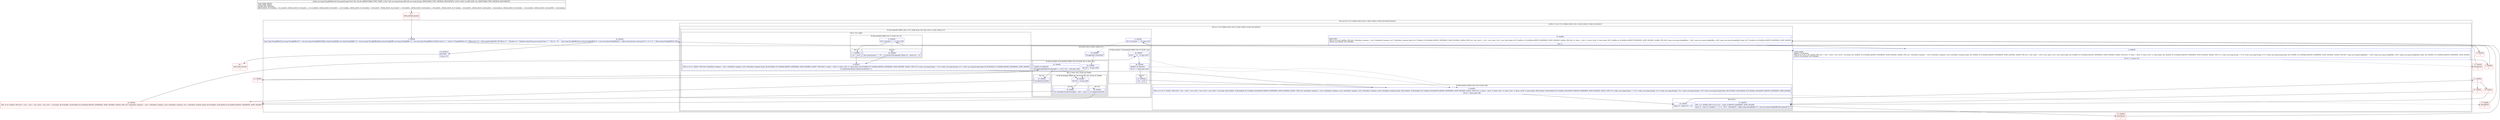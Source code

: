 digraph "CFG fordm.Ms.groupString(Ljava\/lang\/String;I)[Ljava\/lang\/StringBuffer;" {
subgraph cluster_Region_1003296576 {
label = "R(4:1|(3:(2:(1:7)(1:18)|8)(3:19|(1:23)(1:(1:29)(1:30))|(1:27))|(2:10|13)(0)|15)|32|33)";
node [shape=record,color=blue];
Node_1 [shape=record,label="{1\:\ 0x0000|ljava.lang.StringBuffer[] java.lang.StringBuffer[] r9 = new java.lang.StringBuffer[30]ljava.lang.StringBuffer java.lang.StringBuffer r8 = new java.lang.StringBuffer()ljava.lang.StringBuffer java.lang.StringBuffer r3 = new java.lang.StringBuffer(r15)lshort short r1 = (short) r15.length()lbyte r6 = 0lbyte byte r10 = (byte) getStringWidth(\"#0\")lbyte r5 = \-1lboolean r2 = falseljava.lang.String java.lang.String r7 = \"\"lint r0 = 0l}"];
subgraph cluster_LoopRegion_495075969 {
label = "LOOP:0: (3:(2:(1:7)(1:18)|8)(3:19|(1:23)(1:(1:29)(1:30))|(1:27))|(2:10|13)(0)|15)";
node [shape=record,color=blue];
Node_2 [shape=record,label="{2\:\ 0x0020|LOOP_START\lADDED_TO_REGION\lPHI: r0 r2 r5 r6 r7 r8l  0x0020: PHI (r0v1 'i' int) = (r0v0 'i' int), (r0v5 'i' int) binds: [B:1:0x0000, B:15:0x006a] A[DONT_GENERATE, DONT_INLINE]l  0x0020: PHI (r2v1 'isNewRow' boolean) = (r2v0 'isNewRow' boolean), (r2v6 'isNewRow' boolean) binds: [B:1:0x0000, B:15:0x006a] A[DONT_GENERATE, DONT_INLINE]l  0x0020: PHI (r5v1 'rows' byte) = (r5v0 'rows' byte), (r5v2 'rows' byte) binds: [B:1:0x0000, B:15:0x006a] A[DONT_GENERATE, DONT_INLINE]l  0x0020: PHI (r6v1 'tc' byte) = (r6v0 'tc' byte), (r6v3 'tc' byte) binds: [B:1:0x0000, B:15:0x006a] A[DONT_GENERATE, DONT_INLINE]l  0x0020: PHI (r7v1 'tcolor' java.lang.String) = (r7v0 'tcolor' java.lang.String), (r7v3 'tcolor' java.lang.String) binds: [B:1:0x0000, B:15:0x006a] A[DONT_GENERATE, DONT_INLINE]l  0x0020: PHI (r8v1 'temp' java.lang.StringBuffer) = (r8v0 'temp' java.lang.StringBuffer), (r8v3 'temp' java.lang.StringBuffer) binds: [B:1:0x0000, B:15:0x006a] A[DONT_GENERATE, DONT_INLINE]\lLOOP:0: B:2:0x0020\-\>B:15:0x006a\l|lif (r0 \< r1) goto L41l}"];
subgraph cluster_Region_1329386582 {
label = "R(3:(2:(1:7)(1:18)|8)(3:19|(1:23)(1:(1:29)(1:30))|(1:27))|(2:10|13)(0)|15)";
node [shape=record,color=blue];
subgraph cluster_IfRegion_358237951 {
label = "IF [B:4:0x003b] THEN: R(2:(1:7)(1:18)|8) ELSE: R(3:19|(1:23)(1:(1:29)(1:30))|(1:27))";
node [shape=record,color=blue];
Node_4 [shape=record,label="{4\:\ 0x003b|lif (r3.charAt(0) == '#') goto L43l}"];
subgraph cluster_Region_1705893343 {
label = "R(2:(1:7)(1:18)|8)";
node [shape=record,color=blue];
subgraph cluster_IfRegion_331783488 {
label = "IF [B:6:0x0044] THEN: R(1:7) ELSE: R(1:18)";
node [shape=record,color=blue];
Node_6 [shape=record,label="{6\:\ 0x0044|lif (r3.charAt(1) == 'n') goto L45l}"];
subgraph cluster_Region_127271642 {
label = "R(1:7)";
node [shape=record,color=blue];
Node_7 [shape=record,label="{7\:\ 0x0046|lr2 = truel}"];
}
subgraph cluster_Region_763206142 {
label = "R(1:18)";
node [shape=record,color=blue];
Node_18 [shape=record,label="{18\:\ 0x006d|ljava.lang.String r7 = \"#\" + r3.charAt(1)lr8.append(r7)lbyte r6 = (byte) (r6 + 1)l}"];
}
}
Node_8 [shape=record,label="{8\:\ 0x0047|PHI: r2 r6 r7l  0x0047: PHI (r2v8 'isNewRow' boolean) = (r2v1 'isNewRow' boolean), (r2v9 'isNewRow' boolean) binds: [B:18:0x006d, B:7:0x0046] A[DONT_GENERATE, DONT_INLINE]l  0x0047: PHI (r6v6 'tc' byte) = (r6v5 'tc' byte), (r6v1 'tc' byte) binds: [B:18:0x006d, B:7:0x0046] A[DONT_GENERATE, DONT_INLINE]l  0x0047: PHI (r7v5 'tcolor' java.lang.String) = (r7v4 'tcolor' java.lang.String), (r7v1 'tcolor' java.lang.String) binds: [B:18:0x006d, B:7:0x0046] A[DONT_GENERATE, DONT_INLINE]\l|lr3.deleteCharAt(0)lr3.deleteCharAt(0)lr0++l}"];
}
subgraph cluster_Region_558164935 {
label = "R(3:19|(1:23)(1:(1:29)(1:30))|(1:27))";
node [shape=record,color=blue];
Node_19 [shape=record,label="{19\:\ 0x0088|lr8.append(r3.charAt(0))l}"];
subgraph cluster_IfRegion_1927323576 {
label = "IF [B:20:0x0090, B:22:0x009e] THEN: R(1:23) ELSE: R(1:(1:29)(1:30))";
node [shape=record,color=blue];
Node_20 [shape=record,label="{20\:\ 0x0090|lif (r16 != 0) goto L56l}"];
Node_22 [shape=record,label="{22\:\ 0x009e|ADDED_TO_REGION\l|lif (getStringWidth(r8.toString()) \<= ((r10 * r6) + r16)) goto L58l}"];
subgraph cluster_Region_2107844856 {
label = "R(1:23)";
node [shape=record,color=blue];
Node_23 [shape=record,label="{23\:\ 0x00a0|lr3.deleteCharAt(0)l}"];
}
subgraph cluster_Region_1011682950 {
label = "R(1:(1:29)(1:30)) | ELSE_IF_CHAIN\l";
node [shape=record,color=blue];
subgraph cluster_IfRegion_64341825 {
label = "IF [B:28:0x00ad] THEN: R(1:29) ELSE: R(1:30) | ELSE_IF_CHAIN\l";
node [shape=record,color=blue];
Node_28 [shape=record,label="{28\:\ 0x00ad|lif (r16 != 0) goto L64l}"];
subgraph cluster_Region_1420396541 {
label = "R(1:29)";
node [shape=record,color=blue];
Node_29 [shape=record,label="{29\:\ 0x00af|lr0\-\-lr8.deleteCharAt(r8.length() \- 1)lr2 = truel}"];
}
subgraph cluster_Region_982115341 {
label = "R(1:30)";
node [shape=record,color=blue];
Node_30 [shape=record,label="{30\:\ 0x00bc|lr3.deleteCharAt(0)l}"];
}
}
}
}
subgraph cluster_IfRegion_382351307 {
label = "IF [B:25:0x00a7, B:26:0x00a9] THEN: R(1:27) ELSE: null";
node [shape=record,color=blue];
Node_25 [shape=record,label="{25\:\ 0x00a7|lif (r0 == (r1 \- 1)) goto L61l}"];
Node_26 [shape=record,label="{26\:\ 0x00a9|ADDED_TO_REGION\l|lif (r2 == false) goto L62l}"];
subgraph cluster_Region_1925851394 {
label = "R(1:27)";
node [shape=record,color=blue];
Node_27 [shape=record,label="{27\:\ 0x00ab|lr2 = truel}"];
}
}
}
}
subgraph cluster_IfRegion_143642339 {
label = "IF [B:9:0x0051] THEN: R(2:10|13) ELSE: R(0)";
node [shape=record,color=blue];
Node_9 [shape=record,label="{9\:\ 0x0051|PHI: r0 r2 r6 r7l  0x0051: PHI (r0v4 'i' int) = (r0v3 'i' int), (r0v3 'i' int), (r0v3 'i' int), (r0v6 'i' int) binds: [B:25:0x00a7, B:26:0x00a9, B:27:0x00ab, B:8:0x0047] A[DONT_GENERATE, DONT_INLINE]l  0x0051: PHI (r2v5 'isNewRow' boolean) = (r2v3 'isNewRow' boolean), (r2v3 'isNewRow' boolean), (r2v4 'isNewRow' boolean), (r2v8 'isNewRow' boolean) binds: [B:25:0x00a7, B:26:0x00a9, B:27:0x00ab, B:8:0x0047] A[DONT_GENERATE, DONT_INLINE]l  0x0051: PHI (r6v2 'tc' byte) = (r6v1 'tc' byte), (r6v1 'tc' byte), (r6v1 'tc' byte), (r6v6 'tc' byte) binds: [B:25:0x00a7, B:26:0x00a9, B:27:0x00ab, B:8:0x0047] A[DONT_GENERATE, DONT_INLINE]l  0x0051: PHI (r7v3 'tcolor' java.lang.String) = l  (r7v1 'tcolor' java.lang.String)l  (r7v1 'tcolor' java.lang.String)l  (r7v1 'tcolor' java.lang.String)l  (r7v5 'tcolor' java.lang.String)l binds: [B:25:0x00a7, B:26:0x00a9, B:27:0x00ab, B:8:0x0047] A[DONT_GENERATE, DONT_INLINE]\l|lif (r2 != false) goto L48l}"];
subgraph cluster_Region_555809248 {
label = "R(2:10|13)";
node [shape=record,color=blue];
Node_10 [shape=record,label="{10\:\ 0x0053|lbyte r5 = (byte) (r5 + 1)l}"];
Node_13 [shape=record,label="{13\:\ 0x005d|PHI: r11l  0x005d: PHI (r11v21 int) =  binds: [] A[DONT_GENERATE, DONT_INLINE]\l|lbyte r6 = (byte) (r7.length() == 0 ? 0 : 1)lr2 = falselr9[r5] = r8ljava.lang.StringBuffer r8 = new java.lang.StringBuffer()lr8.append(r7)l}"];
}
subgraph cluster_Region_661207525 {
label = "R(0)";
node [shape=record,color=blue];
}
}
Node_15 [shape=record,label="{15\:\ 0x006a|LOOP_END\lPHI: r2 r5 r6 r8l  0x006a: PHI (r2v6 'isNewRow' boolean) = (r2v5 'isNewRow' boolean), (r2v7 'isNewRow' boolean) binds: [B:17:0x006a, B:14:0x006a] A[DONT_GENERATE, DONT_INLINE]l  0x006a: PHI (r5v2 'rows' byte) = (r5v1 'rows' byte), (r5v3 'rows' byte) binds: [B:17:0x006a, B:14:0x006a] A[DONT_GENERATE, DONT_INLINE]l  0x006a: PHI (r6v3 'tc' byte) = (r6v2 'tc' byte), (r6v4 'tc' byte) binds: [B:17:0x006a, B:14:0x006a] A[DONT_GENERATE, DONT_INLINE]l  0x006a: PHI (r8v3 'temp' java.lang.StringBuffer) = (r8v1 'temp' java.lang.StringBuffer), (r8v5 'temp' java.lang.StringBuffer) binds: [B:17:0x006a, B:14:0x006a] A[DONT_GENERATE, DONT_INLINE]\lLOOP:0: B:2:0x0020\-\>B:15:0x006a\l|lr0++l}"];
}
}
Node_32 [shape=record,label="{32\:\ 0x0022|ljava.lang.StringBuffer[] java.lang.StringBuffer[] r4 = new java.lang.StringBuffer[r5 + 1]ljava.lang.System.arraycopy(r9, 0, r4, 0, r5 + 1)l(java.lang.StringBuffer[]) nulll}"];
Node_33 [shape=record,label="{33\:\ 0x0033|RETURN\l|lreturn r4l}"];
}
Node_0 [shape=record,color=red,label="{0\:\ ?|MTH_ENTER_BLOCK\l|l}"];
Node_3 [shape=record,color=red,label="{3\:\ 0x0034|l}"];
Node_5 [shape=record,color=red,label="{5\:\ 0x003d|l}"];
Node_11 [shape=record,color=red,label="{11\:\ 0x005a|l}"];
Node_12 [shape=record,color=red,label="{12\:\ 0x005c|l}"];
Node_14 [shape=record,color=red,label="{14\:\ 0x006a|SYNTHETIC\l|l}"];
Node_16 [shape=record,color=red,label="{16\:\ 0x00c1|l}"];
Node_17 [shape=record,color=red,label="{17\:\ 0x006a|SYNTHETIC\l|l}"];
Node_21 [shape=record,color=red,label="{21\:\ 0x0092|l}"];
Node_24 [shape=record,color=red,label="{24\:\ 0x00a4|PHI: r0 r2l  0x00a4: PHI (r0v3 'i' int) = (r0v1 'i' int), (r0v2 'i' int), (r0v1 'i' int) binds: [B:30:0x00bc, B:29:0x00af, B:23:0x00a0] A[DONT_GENERATE, DONT_INLINE]l  0x00a4: PHI (r2v3 'isNewRow' boolean) = (r2v1 'isNewRow' boolean), (r2v2 'isNewRow' boolean), (r2v1 'isNewRow' boolean) binds: [B:30:0x00bc, B:29:0x00af, B:23:0x00a0] A[DONT_GENERATE, DONT_INLINE]\l|l}"];
Node_31 [shape=record,color=red,label="{31\:\ 0x0022|SYNTHETIC\l|l}"];
Node_34 [shape=record,color=red,label="{34\:\ ?|MTH_EXIT_BLOCK\l|l}"];
MethodNode[shape=record,label="{public java.lang.StringBuffer[] dm.Ms.groupString((r14v0 'this' dm.Ms A[IMMUTABLE_TYPE, THIS]), (r15v0 'info' java.lang.String A[D('info' java.lang.String), IMMUTABLE_TYPE, METHOD_ARGUMENT]), (r16v0 'width' int A[D('width' int), IMMUTABLE_TYPE, METHOD_ARGUMENT]))  | USE_LINES_HINTS\lTYPE_VARS: EMPTY\lINLINE_NOT_NEEDED\lBACK_EDGE: B:15:0x006a \-\> B:2:0x0020, CROSS_EDGE: B:16:0x00c1 \-\> B:13:0x005d, CROSS_EDGE: B:9:0x0051 \-\> B:15:0x006a, CROSS_EDGE: B:18:0x006d \-\> B:8:0x0047, CROSS_EDGE: B:25:0x00a7 \-\> B:9:0x0051, CROSS_EDGE: B:26:0x00a9 \-\> B:9:0x0051, CROSS_EDGE: B:27:0x00ab \-\> B:9:0x0051, CROSS_EDGE: B:29:0x00af \-\> B:24:0x00a4, CROSS_EDGE: B:30:0x00bc \-\> B:24:0x00a4, CROSS_EDGE: B:20:0x0090 \-\> B:28:0x00ad\l}"];
MethodNode -> Node_0;
Node_1 -> Node_2;
Node_2 -> Node_3;
Node_2 -> Node_31[style=dashed];
Node_4 -> Node_5;
Node_4 -> Node_19[style=dashed];
Node_6 -> Node_7;
Node_6 -> Node_18[style=dashed];
Node_7 -> Node_8;
Node_18 -> Node_8;
Node_8 -> Node_9;
Node_19 -> Node_20;
Node_20 -> Node_21;
Node_20 -> Node_28[style=dashed];
Node_22 -> Node_23;
Node_22 -> Node_28[style=dashed];
Node_23 -> Node_24;
Node_28 -> Node_29;
Node_28 -> Node_30[style=dashed];
Node_29 -> Node_24;
Node_30 -> Node_24;
Node_25 -> Node_9[style=dashed];
Node_25 -> Node_26;
Node_26 -> Node_9[style=dashed];
Node_26 -> Node_27;
Node_27 -> Node_9;
Node_9 -> Node_10;
Node_9 -> Node_17[style=dashed];
Node_10 -> Node_11;
Node_13 -> Node_14;
Node_15 -> Node_2;
Node_32 -> Node_33;
Node_33 -> Node_34;
Node_0 -> Node_1;
Node_3 -> Node_4;
Node_5 -> Node_6;
Node_11 -> Node_12;
Node_11 -> Node_16;
Node_12 -> Node_13;
Node_14 -> Node_15;
Node_16 -> Node_13;
Node_17 -> Node_15;
Node_21 -> Node_22;
Node_24 -> Node_25;
Node_31 -> Node_32;
}

